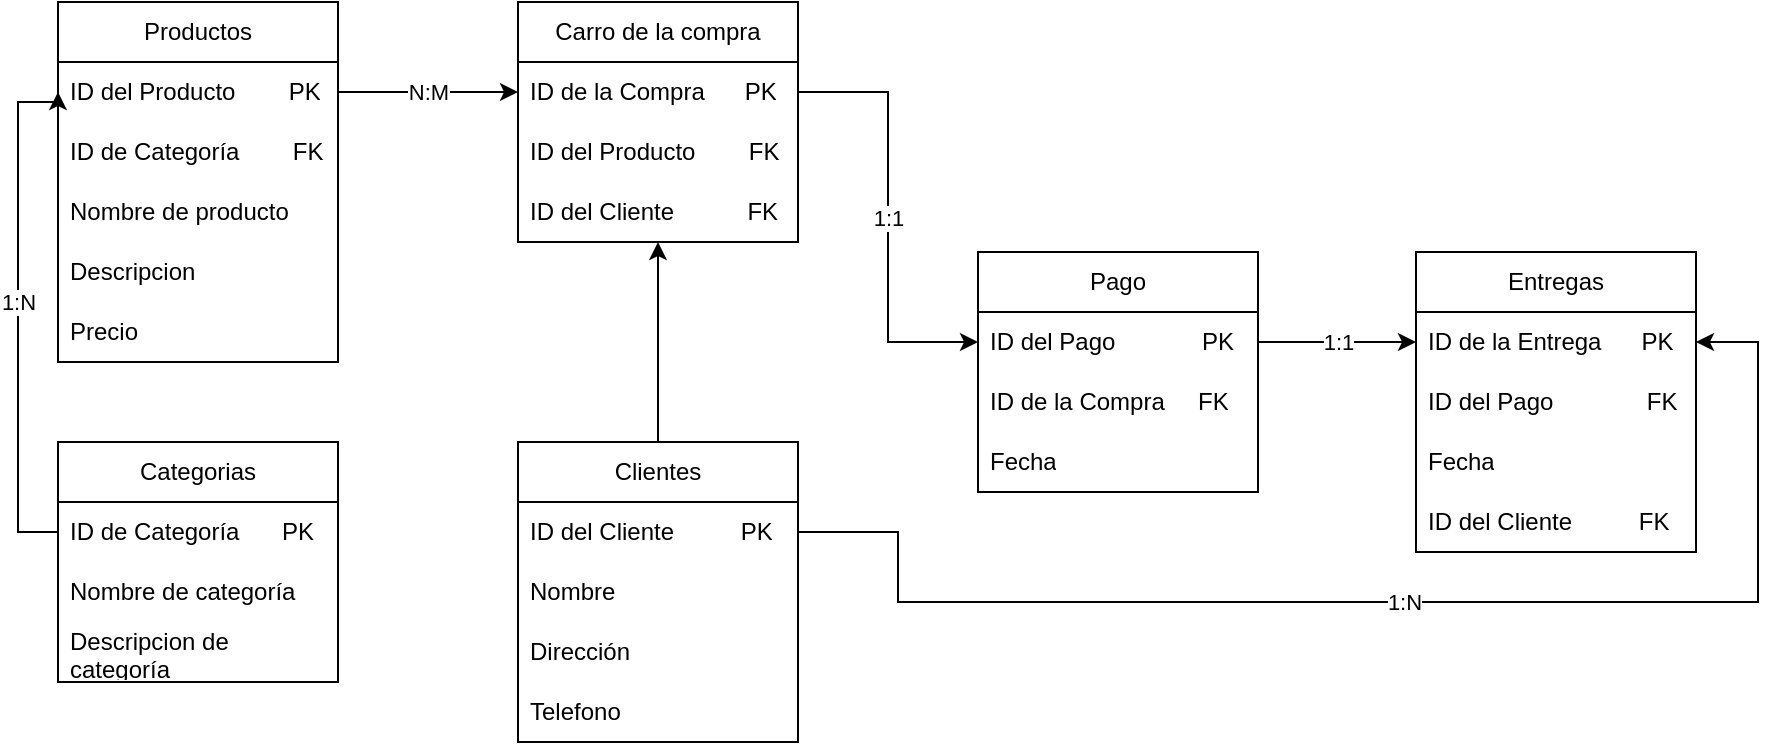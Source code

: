 <mxfile version="21.1.5" type="github">
  <diagram name="Página-1" id="9ZS-Jl-BbvdF4fHM1z0S">
    <mxGraphModel dx="1434" dy="782" grid="1" gridSize="10" guides="1" tooltips="1" connect="1" arrows="1" fold="1" page="1" pageScale="1" pageWidth="827" pageHeight="1169" math="0" shadow="0">
      <root>
        <mxCell id="0" />
        <mxCell id="1" parent="0" />
        <mxCell id="hvve4yksU9IOmXk8yyJ8-1" value="Categorias" style="swimlane;fontStyle=0;childLayout=stackLayout;horizontal=1;startSize=30;horizontalStack=0;resizeParent=1;resizeParentMax=0;resizeLast=0;collapsible=1;marginBottom=0;whiteSpace=wrap;html=1;" parent="1" vertex="1">
          <mxGeometry x="70" y="330" width="140" height="120" as="geometry" />
        </mxCell>
        <mxCell id="hvve4yksU9IOmXk8yyJ8-2" value="ID de Categoría" style="text;strokeColor=none;fillColor=none;align=left;verticalAlign=middle;spacingLeft=4;spacingRight=4;overflow=hidden;points=[[0,0.5],[1,0.5]];portConstraint=eastwest;rotatable=0;whiteSpace=wrap;html=1;" parent="hvve4yksU9IOmXk8yyJ8-1" vertex="1">
          <mxGeometry y="30" width="140" height="30" as="geometry" />
        </mxCell>
        <mxCell id="hvve4yksU9IOmXk8yyJ8-3" value="Nombre de categoría" style="text;strokeColor=none;fillColor=none;align=left;verticalAlign=middle;spacingLeft=4;spacingRight=4;overflow=hidden;points=[[0,0.5],[1,0.5]];portConstraint=eastwest;rotatable=0;whiteSpace=wrap;html=1;" parent="hvve4yksU9IOmXk8yyJ8-1" vertex="1">
          <mxGeometry y="60" width="140" height="30" as="geometry" />
        </mxCell>
        <mxCell id="hvve4yksU9IOmXk8yyJ8-4" value="Descripcion de categoría" style="text;strokeColor=none;fillColor=none;align=left;verticalAlign=middle;spacingLeft=4;spacingRight=4;overflow=hidden;points=[[0,0.5],[1,0.5]];portConstraint=eastwest;rotatable=0;whiteSpace=wrap;html=1;" parent="hvve4yksU9IOmXk8yyJ8-1" vertex="1">
          <mxGeometry y="90" width="140" height="30" as="geometry" />
        </mxCell>
        <mxCell id="hvve4yksU9IOmXk8yyJ8-5" value="Carro de la compra" style="swimlane;fontStyle=0;childLayout=stackLayout;horizontal=1;startSize=30;horizontalStack=0;resizeParent=1;resizeParentMax=0;resizeLast=0;collapsible=1;marginBottom=0;whiteSpace=wrap;html=1;" parent="1" vertex="1">
          <mxGeometry x="300" y="110" width="140" height="120" as="geometry" />
        </mxCell>
        <mxCell id="hvve4yksU9IOmXk8yyJ8-6" value="ID de la Compra&amp;nbsp;&amp;nbsp;&amp;nbsp;&amp;nbsp;&amp;nbsp; PK" style="text;strokeColor=none;fillColor=none;align=left;verticalAlign=middle;spacingLeft=4;spacingRight=4;overflow=hidden;points=[[0,0.5],[1,0.5]];portConstraint=eastwest;rotatable=0;whiteSpace=wrap;html=1;" parent="hvve4yksU9IOmXk8yyJ8-5" vertex="1">
          <mxGeometry y="30" width="140" height="30" as="geometry" />
        </mxCell>
        <mxCell id="hvve4yksU9IOmXk8yyJ8-56" value="ID del Producto&amp;nbsp;&amp;nbsp;&amp;nbsp;&amp;nbsp;&amp;nbsp;&amp;nbsp;&amp;nbsp; FK" style="text;strokeColor=none;fillColor=none;align=left;verticalAlign=middle;spacingLeft=4;spacingRight=4;overflow=hidden;points=[[0,0.5],[1,0.5]];portConstraint=eastwest;rotatable=0;whiteSpace=wrap;html=1;" parent="hvve4yksU9IOmXk8yyJ8-5" vertex="1">
          <mxGeometry y="60" width="140" height="30" as="geometry" />
        </mxCell>
        <mxCell id="hvve4yksU9IOmXk8yyJ8-7" value="ID del Cliente&amp;nbsp;&amp;nbsp;&amp;nbsp;&amp;nbsp;&amp;nbsp;&amp;nbsp;&amp;nbsp;&amp;nbsp;&amp;nbsp;&amp;nbsp; FK" style="text;strokeColor=none;fillColor=none;align=left;verticalAlign=middle;spacingLeft=4;spacingRight=4;overflow=hidden;points=[[0,0.5],[1,0.5]];portConstraint=eastwest;rotatable=0;whiteSpace=wrap;html=1;" parent="hvve4yksU9IOmXk8yyJ8-5" vertex="1">
          <mxGeometry y="90" width="140" height="30" as="geometry" />
        </mxCell>
        <mxCell id="hvve4yksU9IOmXk8yyJ8-9" value="Entregas" style="swimlane;fontStyle=0;childLayout=stackLayout;horizontal=1;startSize=30;horizontalStack=0;resizeParent=1;resizeParentMax=0;resizeLast=0;collapsible=1;marginBottom=0;whiteSpace=wrap;html=1;" parent="1" vertex="1">
          <mxGeometry x="749" y="235" width="140" height="150" as="geometry" />
        </mxCell>
        <mxCell id="hvve4yksU9IOmXk8yyJ8-10" value="ID de la Entrega&amp;nbsp;&amp;nbsp;&amp;nbsp;&amp;nbsp;&amp;nbsp; PK" style="text;strokeColor=none;fillColor=none;align=left;verticalAlign=middle;spacingLeft=4;spacingRight=4;overflow=hidden;points=[[0,0.5],[1,0.5]];portConstraint=eastwest;rotatable=0;whiteSpace=wrap;html=1;" parent="hvve4yksU9IOmXk8yyJ8-9" vertex="1">
          <mxGeometry y="30" width="140" height="30" as="geometry" />
        </mxCell>
        <mxCell id="hvve4yksU9IOmXk8yyJ8-45" value="ID del Pago&amp;nbsp;&amp;nbsp;&amp;nbsp;&amp;nbsp;&amp;nbsp;&amp;nbsp;&amp;nbsp;&amp;nbsp;&amp;nbsp;&amp;nbsp;&amp;nbsp;&amp;nbsp;&amp;nbsp; FK" style="text;strokeColor=none;fillColor=none;align=left;verticalAlign=middle;spacingLeft=4;spacingRight=4;overflow=hidden;points=[[0,0.5],[1,0.5]];portConstraint=eastwest;rotatable=0;whiteSpace=wrap;html=1;" parent="hvve4yksU9IOmXk8yyJ8-9" vertex="1">
          <mxGeometry y="60" width="140" height="30" as="geometry" />
        </mxCell>
        <mxCell id="hvve4yksU9IOmXk8yyJ8-12" value="Fecha" style="text;strokeColor=none;fillColor=none;align=left;verticalAlign=middle;spacingLeft=4;spacingRight=4;overflow=hidden;points=[[0,0.5],[1,0.5]];portConstraint=eastwest;rotatable=0;whiteSpace=wrap;html=1;" parent="hvve4yksU9IOmXk8yyJ8-9" vertex="1">
          <mxGeometry y="90" width="140" height="30" as="geometry" />
        </mxCell>
        <mxCell id="hvve4yksU9IOmXk8yyJ8-11" value="ID del Cliente&amp;nbsp;&amp;nbsp;&amp;nbsp;&amp;nbsp;&amp;nbsp;&amp;nbsp;&amp;nbsp;&amp;nbsp;&amp;nbsp; FK" style="text;strokeColor=none;fillColor=none;align=left;verticalAlign=middle;spacingLeft=4;spacingRight=4;overflow=hidden;points=[[0,0.5],[1,0.5]];portConstraint=eastwest;rotatable=0;whiteSpace=wrap;html=1;" parent="hvve4yksU9IOmXk8yyJ8-9" vertex="1">
          <mxGeometry y="120" width="140" height="30" as="geometry" />
        </mxCell>
        <mxCell id="hvve4yksU9IOmXk8yyJ8-29" style="edgeStyle=orthogonalEdgeStyle;rounded=0;orthogonalLoop=1;jettySize=auto;html=1;entryX=0.5;entryY=1;entryDx=0;entryDy=0;" parent="1" source="hvve4yksU9IOmXk8yyJ8-13" target="hvve4yksU9IOmXk8yyJ8-5" edge="1">
          <mxGeometry relative="1" as="geometry" />
        </mxCell>
        <mxCell id="hvve4yksU9IOmXk8yyJ8-13" value="Clientes" style="swimlane;fontStyle=0;childLayout=stackLayout;horizontal=1;startSize=30;horizontalStack=0;resizeParent=1;resizeParentMax=0;resizeLast=0;collapsible=1;marginBottom=0;whiteSpace=wrap;html=1;" parent="1" vertex="1">
          <mxGeometry x="300" y="330" width="140" height="150" as="geometry" />
        </mxCell>
        <mxCell id="hvve4yksU9IOmXk8yyJ8-14" value="ID del Cliente&amp;nbsp;&amp;nbsp;&amp;nbsp;&amp;nbsp;&amp;nbsp;&amp;nbsp;&amp;nbsp;&amp;nbsp;&amp;nbsp; PK" style="text;strokeColor=none;fillColor=none;align=left;verticalAlign=middle;spacingLeft=4;spacingRight=4;overflow=hidden;points=[[0,0.5],[1,0.5]];portConstraint=eastwest;rotatable=0;whiteSpace=wrap;html=1;" parent="hvve4yksU9IOmXk8yyJ8-13" vertex="1">
          <mxGeometry y="30" width="140" height="30" as="geometry" />
        </mxCell>
        <mxCell id="hvve4yksU9IOmXk8yyJ8-15" value="Nombre&lt;span style=&quot;white-space: pre;&quot;&gt; &lt;/span&gt;" style="text;strokeColor=none;fillColor=none;align=left;verticalAlign=middle;spacingLeft=4;spacingRight=4;overflow=hidden;points=[[0,0.5],[1,0.5]];portConstraint=eastwest;rotatable=0;whiteSpace=wrap;html=1;" parent="hvve4yksU9IOmXk8yyJ8-13" vertex="1">
          <mxGeometry y="60" width="140" height="30" as="geometry" />
        </mxCell>
        <mxCell id="hvve4yksU9IOmXk8yyJ8-25" value="Dirección" style="text;strokeColor=none;fillColor=none;align=left;verticalAlign=middle;spacingLeft=4;spacingRight=4;overflow=hidden;points=[[0,0.5],[1,0.5]];portConstraint=eastwest;rotatable=0;whiteSpace=wrap;html=1;" parent="hvve4yksU9IOmXk8yyJ8-13" vertex="1">
          <mxGeometry y="90" width="140" height="30" as="geometry" />
        </mxCell>
        <mxCell id="hvve4yksU9IOmXk8yyJ8-16" value="Telefono" style="text;strokeColor=none;fillColor=none;align=left;verticalAlign=middle;spacingLeft=4;spacingRight=4;overflow=hidden;points=[[0,0.5],[1,0.5]];portConstraint=eastwest;rotatable=0;whiteSpace=wrap;html=1;" parent="hvve4yksU9IOmXk8yyJ8-13" vertex="1">
          <mxGeometry y="120" width="140" height="30" as="geometry" />
        </mxCell>
        <mxCell id="hvve4yksU9IOmXk8yyJ8-17" value="Productos" style="swimlane;fontStyle=0;childLayout=stackLayout;horizontal=1;startSize=30;horizontalStack=0;resizeParent=1;resizeParentMax=0;resizeLast=0;collapsible=1;marginBottom=0;whiteSpace=wrap;html=1;" parent="1" vertex="1">
          <mxGeometry x="70" y="110" width="140" height="180" as="geometry" />
        </mxCell>
        <mxCell id="hvve4yksU9IOmXk8yyJ8-18" value="ID del Producto&amp;nbsp;&amp;nbsp;&amp;nbsp;&amp;nbsp;&amp;nbsp;&amp;nbsp;&amp;nbsp; PK" style="text;strokeColor=none;fillColor=none;align=left;verticalAlign=middle;spacingLeft=4;spacingRight=4;overflow=hidden;points=[[0,0.5],[1,0.5]];portConstraint=eastwest;rotatable=0;whiteSpace=wrap;html=1;" parent="hvve4yksU9IOmXk8yyJ8-17" vertex="1">
          <mxGeometry y="30" width="140" height="30" as="geometry" />
        </mxCell>
        <mxCell id="hvve4yksU9IOmXk8yyJ8-19" value="ID de Categoría&amp;nbsp;&amp;nbsp;&amp;nbsp;&amp;nbsp;&amp;nbsp;&amp;nbsp;&amp;nbsp; FK" style="text;strokeColor=none;fillColor=none;align=left;verticalAlign=middle;spacingLeft=4;spacingRight=4;overflow=hidden;points=[[0,0.5],[1,0.5]];portConstraint=eastwest;rotatable=0;whiteSpace=wrap;html=1;" parent="hvve4yksU9IOmXk8yyJ8-17" vertex="1">
          <mxGeometry y="60" width="140" height="30" as="geometry" />
        </mxCell>
        <mxCell id="hvve4yksU9IOmXk8yyJ8-20" value="Nombre de producto" style="text;strokeColor=none;fillColor=none;align=left;verticalAlign=middle;spacingLeft=4;spacingRight=4;overflow=hidden;points=[[0,0.5],[1,0.5]];portConstraint=eastwest;rotatable=0;whiteSpace=wrap;html=1;" parent="hvve4yksU9IOmXk8yyJ8-17" vertex="1">
          <mxGeometry y="90" width="140" height="30" as="geometry" />
        </mxCell>
        <mxCell id="hvve4yksU9IOmXk8yyJ8-37" value="Descripcion" style="text;strokeColor=none;fillColor=none;align=left;verticalAlign=middle;spacingLeft=4;spacingRight=4;overflow=hidden;points=[[0,0.5],[1,0.5]];portConstraint=eastwest;rotatable=0;whiteSpace=wrap;html=1;" parent="hvve4yksU9IOmXk8yyJ8-17" vertex="1">
          <mxGeometry y="120" width="140" height="30" as="geometry" />
        </mxCell>
        <mxCell id="hvve4yksU9IOmXk8yyJ8-40" value="Precio" style="text;strokeColor=none;fillColor=none;align=left;verticalAlign=middle;spacingLeft=4;spacingRight=4;overflow=hidden;points=[[0,0.5],[1,0.5]];portConstraint=eastwest;rotatable=0;whiteSpace=wrap;html=1;" parent="hvve4yksU9IOmXk8yyJ8-17" vertex="1">
          <mxGeometry y="150" width="140" height="30" as="geometry" />
        </mxCell>
        <mxCell id="hvve4yksU9IOmXk8yyJ8-33" value="1:1" style="edgeStyle=orthogonalEdgeStyle;rounded=0;orthogonalLoop=1;jettySize=auto;html=1;entryX=0;entryY=0.5;entryDx=0;entryDy=0;" parent="1" source="hvve4yksU9IOmXk8yyJ8-21" target="hvve4yksU9IOmXk8yyJ8-10" edge="1">
          <mxGeometry relative="1" as="geometry">
            <Array as="points">
              <mxPoint x="680" y="280" />
              <mxPoint x="680" y="280" />
            </Array>
          </mxGeometry>
        </mxCell>
        <mxCell id="hvve4yksU9IOmXk8yyJ8-21" value="Pago" style="swimlane;fontStyle=0;childLayout=stackLayout;horizontal=1;startSize=30;horizontalStack=0;resizeParent=1;resizeParentMax=0;resizeLast=0;collapsible=1;marginBottom=0;whiteSpace=wrap;html=1;" parent="1" vertex="1">
          <mxGeometry x="530" y="235" width="140" height="120" as="geometry" />
        </mxCell>
        <mxCell id="hvve4yksU9IOmXk8yyJ8-22" value="ID del Pago&amp;nbsp;&amp;nbsp;&amp;nbsp;&amp;nbsp;&amp;nbsp;&amp;nbsp;&amp;nbsp;&amp;nbsp;&amp;nbsp;&amp;nbsp;&amp;nbsp;&amp;nbsp; PK" style="text;strokeColor=none;fillColor=none;align=left;verticalAlign=middle;spacingLeft=4;spacingRight=4;overflow=hidden;points=[[0,0.5],[1,0.5]];portConstraint=eastwest;rotatable=0;whiteSpace=wrap;html=1;" parent="hvve4yksU9IOmXk8yyJ8-21" vertex="1">
          <mxGeometry y="30" width="140" height="30" as="geometry" />
        </mxCell>
        <mxCell id="hvve4yksU9IOmXk8yyJ8-23" value="ID de la Compra&amp;nbsp;&amp;nbsp;&amp;nbsp;&amp;nbsp; FK" style="text;strokeColor=none;fillColor=none;align=left;verticalAlign=middle;spacingLeft=4;spacingRight=4;overflow=hidden;points=[[0,0.5],[1,0.5]];portConstraint=eastwest;rotatable=0;whiteSpace=wrap;html=1;" parent="hvve4yksU9IOmXk8yyJ8-21" vertex="1">
          <mxGeometry y="60" width="140" height="30" as="geometry" />
        </mxCell>
        <mxCell id="hvve4yksU9IOmXk8yyJ8-24" value="Fecha" style="text;strokeColor=none;fillColor=none;align=left;verticalAlign=middle;spacingLeft=4;spacingRight=4;overflow=hidden;points=[[0,0.5],[1,0.5]];portConstraint=eastwest;rotatable=0;whiteSpace=wrap;html=1;" parent="hvve4yksU9IOmXk8yyJ8-21" vertex="1">
          <mxGeometry y="90" width="140" height="30" as="geometry" />
        </mxCell>
        <mxCell id="hvve4yksU9IOmXk8yyJ8-41" value="1:N" style="edgeStyle=orthogonalEdgeStyle;rounded=0;orthogonalLoop=1;jettySize=auto;html=1;entryX=1;entryY=0.5;entryDx=0;entryDy=0;exitX=1;exitY=0.5;exitDx=0;exitDy=0;" parent="1" source="hvve4yksU9IOmXk8yyJ8-14" target="hvve4yksU9IOmXk8yyJ8-10" edge="1">
          <mxGeometry relative="1" as="geometry">
            <mxPoint x="870" y="410" as="targetPoint" />
            <Array as="points">
              <mxPoint x="490" y="375" />
              <mxPoint x="490" y="410" />
              <mxPoint x="920" y="410" />
              <mxPoint x="920" y="280" />
            </Array>
          </mxGeometry>
        </mxCell>
        <mxCell id="hvve4yksU9IOmXk8yyJ8-46" value="N:M" style="edgeStyle=orthogonalEdgeStyle;rounded=0;orthogonalLoop=1;jettySize=auto;html=1;entryX=0;entryY=0.5;entryDx=0;entryDy=0;" parent="1" source="hvve4yksU9IOmXk8yyJ8-18" target="hvve4yksU9IOmXk8yyJ8-6" edge="1">
          <mxGeometry relative="1" as="geometry" />
        </mxCell>
        <mxCell id="hvve4yksU9IOmXk8yyJ8-47" value="1:1" style="edgeStyle=orthogonalEdgeStyle;rounded=0;orthogonalLoop=1;jettySize=auto;html=1;entryX=0;entryY=0.5;entryDx=0;entryDy=0;" parent="1" source="hvve4yksU9IOmXk8yyJ8-6" target="hvve4yksU9IOmXk8yyJ8-22" edge="1">
          <mxGeometry relative="1" as="geometry" />
        </mxCell>
        <mxCell id="hvve4yksU9IOmXk8yyJ8-49" value="1:N" style="edgeStyle=orthogonalEdgeStyle;rounded=0;orthogonalLoop=1;jettySize=auto;html=1;entryX=0;entryY=0.5;entryDx=0;entryDy=0;spacing=3;" parent="1" source="hvve4yksU9IOmXk8yyJ8-2" target="hvve4yksU9IOmXk8yyJ8-18" edge="1">
          <mxGeometry x="0.038" relative="1" as="geometry">
            <Array as="points">
              <mxPoint x="50" y="375" />
              <mxPoint x="50" y="160" />
              <mxPoint x="70" y="160" />
            </Array>
            <mxPoint as="offset" />
          </mxGeometry>
        </mxCell>
        <mxCell id="hvve4yksU9IOmXk8yyJ8-52" value="PK" style="text;strokeColor=none;fillColor=none;align=center;verticalAlign=middle;rounded=0;whiteSpace=wrap;" parent="1" vertex="1">
          <mxGeometry x="160" y="360" width="60" height="30" as="geometry" />
        </mxCell>
      </root>
    </mxGraphModel>
  </diagram>
</mxfile>
